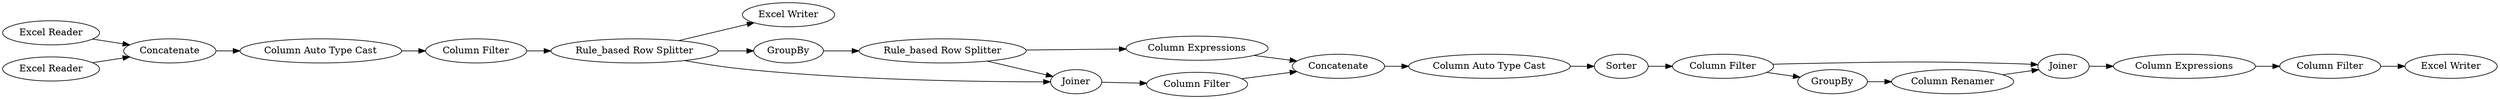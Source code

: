 digraph {
	1 [label="Excel Reader"]
	2 [label="Excel Reader"]
	3 [label=Concatenate]
	4 [label="Column Filter"]
	5 [label="Rule_based Row Splitter"]
	6 [label="Excel Writer"]
	7 [label=GroupBy]
	8 [label="Column Auto Type Cast"]
	9 [label="Rule_based Row Splitter"]
	10 [label=Joiner]
	11 [label=Concatenate]
	12 [label="Column Expressions"]
	13 [label=Sorter]
	14 [label="Column Filter"]
	15 [label=Joiner]
	16 [label=GroupBy]
	17 [label="Column Renamer"]
	19 [label="Column Expressions"]
	318 [label="Excel Writer"]
	319 [label="Column Auto Type Cast"]
	320 [label="Column Filter"]
	321 [label="Column Filter"]
	1 -> 3
	2 -> 3
	3 -> 8
	4 -> 5
	5 -> 7
	5 -> 6
	5 -> 10
	7 -> 9
	8 -> 4
	9 -> 10
	9 -> 12
	10 -> 320
	11 -> 319
	12 -> 11
	13 -> 14
	14 -> 15
	14 -> 16
	15 -> 19
	16 -> 17
	17 -> 15
	19 -> 321
	319 -> 13
	320 -> 11
	321 -> 318
	rankdir=LR
}
